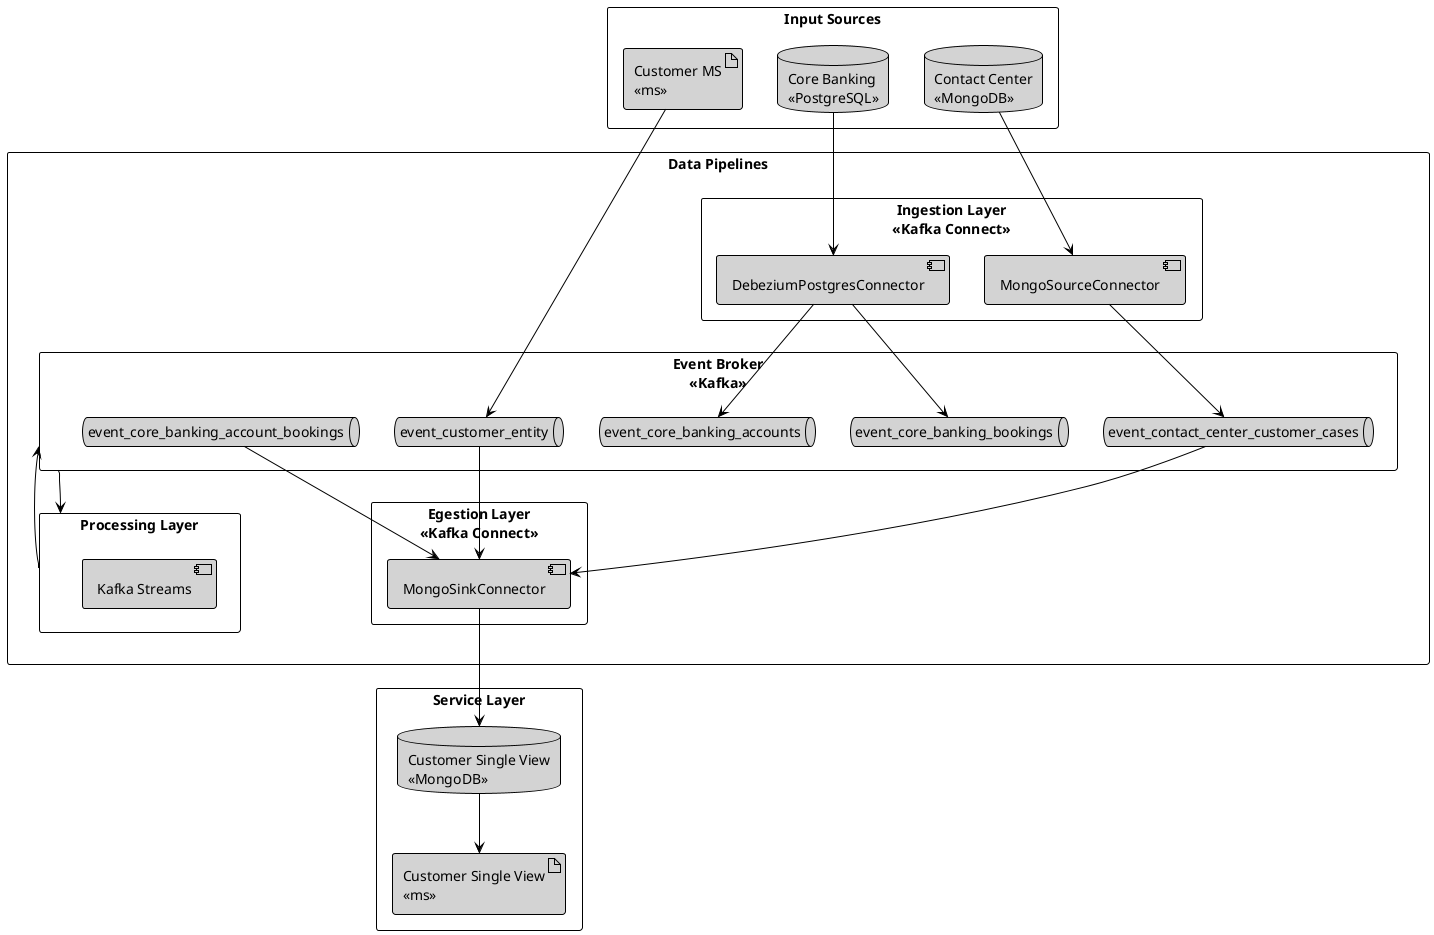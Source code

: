 @startuml
'https://plantuml.com/deployment-diagram
''!theme aws-orange

<style>
componentDiagram {
  BackGroundColor white
  LineThickness 1
  LineColor black
}
database {
    BackGroundColor: lightgrey;
}
artifact {
    BackGroundColor: lightgrey;
}
component {
    BackGroundColor: lightgrey;
}
queue {
    BackGroundColor: lightgrey;
}
</style>

rectangle "Input Sources" as inputs {
    artifact "Customer MS\n<<ms>>" as ms_customer
    database "Core Banking\n<<PostgreSQL>>" as db_core_banking
    database "Contact Center\n<<MongoDB>>" as db_contact_center
}

rectangle "Data Pipelines" as pipelines {
    rectangle "Ingestion Layer\n<<Kafka Connect>>" as ingestion_layer {
       component "DebeziumPostgresConnector" as kafka_connect_postgres_source
       component "MongoSourceConnector" as kafka_connect_mongo_source
    }
    rectangle "Event Broker\n<<Kafka>>" as event_broker {
        queue "event_customer_entity" as event_customer_entity
        queue "event_core_banking_bookings" as event_core_banking_bookings
        queue "event_core_banking_accounts" as event_core_banking_accounts
        queue "event_contact_center_customer_cases" as event_contact_center_customer_cases
        queue "event_core_banking_account_bookings" as event_core_banking_account_bookings
    }

    rectangle "Processing Layer" as processing_layer {
        component "Kafka Streams"
    }

    rectangle "Egestion Layer\n<<Kafka Connect>>" as egestion_layer {
       component "MongoSinkConnector" as kafka_connect_mongo_sink
    }

}

rectangle "Service Layer" as service_layer {
    artifact "Customer Single View\n<<ms>>" as ms_customer_single_view
    database "Customer Single View\n<<MongoDB>>" as db_customer_single_view
}

' sources relations
ms_customer --> event_customer_entity
db_core_banking --> kafka_connect_postgres_source
db_contact_center --> kafka_connect_mongo_source

' ingest relations
kafka_connect_postgres_source --> event_core_banking_accounts
kafka_connect_postgres_source --> event_core_banking_bookings
kafka_connect_mongo_source --> event_contact_center_customer_cases

event_customer_entity --> kafka_connect_mongo_sink
event_core_banking_account_bookings --> kafka_connect_mongo_sink
event_contact_center_customer_cases --> kafka_connect_mongo_sink


kafka_connect_mongo_sink --> db_customer_single_view
db_customer_single_view --> ms_customer_single_view


event_broker --> processing_layer
processing_layer --> event_broker

@enduml